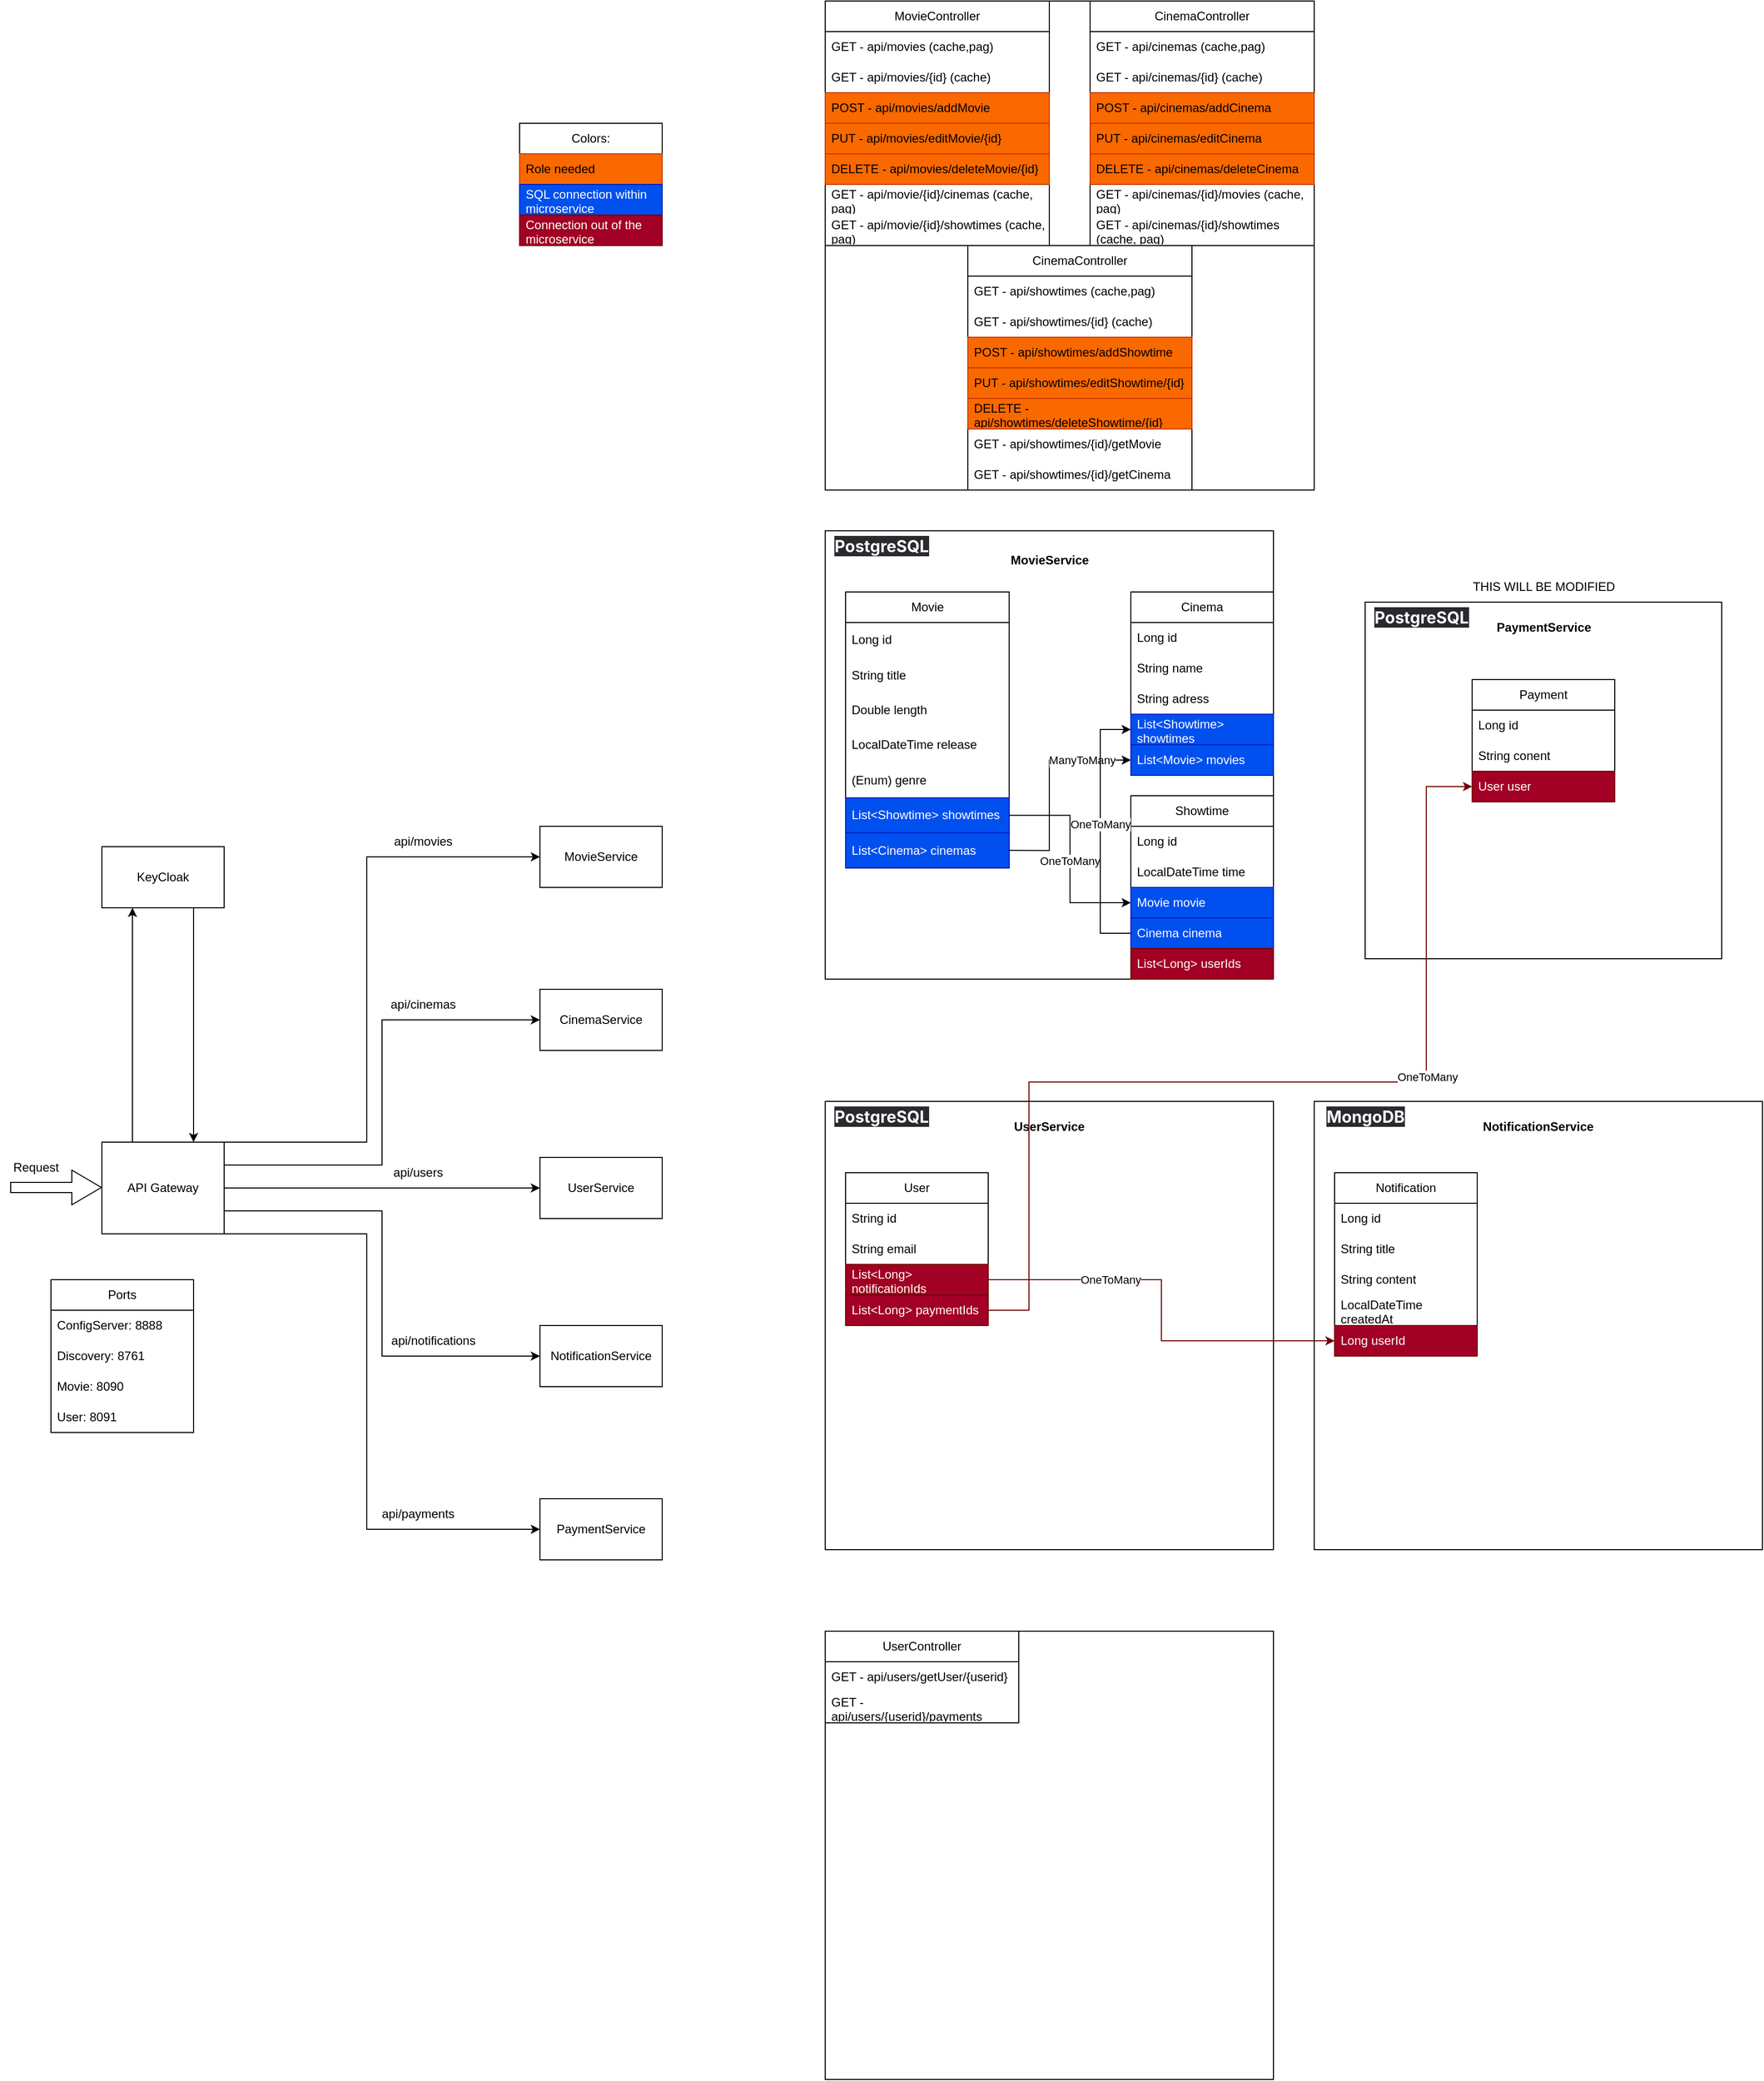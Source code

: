 <mxfile version="26.1.1">
  <diagram id="C5RBs43oDa-KdzZeNtuy" name="Page-1">
    <mxGraphModel dx="1434" dy="3084" grid="1" gridSize="10" guides="1" tooltips="1" connect="1" arrows="1" fold="1" page="1" pageScale="1" pageWidth="827" pageHeight="1169" math="0" shadow="0">
      <root>
        <mxCell id="WIyWlLk6GJQsqaUBKTNV-0" />
        <mxCell id="WIyWlLk6GJQsqaUBKTNV-1" parent="WIyWlLk6GJQsqaUBKTNV-0" />
        <mxCell id="PJKf-jVnx4Yq2oBsgzTQ-20" style="edgeStyle=orthogonalEdgeStyle;rounded=0;orthogonalLoop=1;jettySize=auto;html=1;exitX=0.75;exitY=1;exitDx=0;exitDy=0;entryX=0.75;entryY=0;entryDx=0;entryDy=0;" parent="WIyWlLk6GJQsqaUBKTNV-1" source="PJKf-jVnx4Yq2oBsgzTQ-15" target="PJKf-jVnx4Yq2oBsgzTQ-18" edge="1">
          <mxGeometry relative="1" as="geometry" />
        </mxCell>
        <mxCell id="PJKf-jVnx4Yq2oBsgzTQ-15" value="KeyCloak" style="rounded=0;whiteSpace=wrap;html=1;" parent="WIyWlLk6GJQsqaUBKTNV-1" vertex="1">
          <mxGeometry x="130" y="-770" width="120" height="60" as="geometry" />
        </mxCell>
        <mxCell id="PJKf-jVnx4Yq2oBsgzTQ-19" style="edgeStyle=orthogonalEdgeStyle;rounded=0;orthogonalLoop=1;jettySize=auto;html=1;exitX=0.25;exitY=0;exitDx=0;exitDy=0;entryX=0.25;entryY=1;entryDx=0;entryDy=0;" parent="WIyWlLk6GJQsqaUBKTNV-1" source="PJKf-jVnx4Yq2oBsgzTQ-18" target="PJKf-jVnx4Yq2oBsgzTQ-15" edge="1">
          <mxGeometry relative="1" as="geometry" />
        </mxCell>
        <mxCell id="PJKf-jVnx4Yq2oBsgzTQ-35" style="edgeStyle=orthogonalEdgeStyle;rounded=0;orthogonalLoop=1;jettySize=auto;html=1;exitX=1;exitY=0.25;exitDx=0;exitDy=0;entryX=0;entryY=0.5;entryDx=0;entryDy=0;" parent="WIyWlLk6GJQsqaUBKTNV-1" source="PJKf-jVnx4Yq2oBsgzTQ-18" target="PJKf-jVnx4Yq2oBsgzTQ-29" edge="1">
          <mxGeometry relative="1" as="geometry" />
        </mxCell>
        <mxCell id="PJKf-jVnx4Yq2oBsgzTQ-37" style="edgeStyle=orthogonalEdgeStyle;rounded=0;orthogonalLoop=1;jettySize=auto;html=1;exitX=1;exitY=0.5;exitDx=0;exitDy=0;entryX=0;entryY=0.5;entryDx=0;entryDy=0;" parent="WIyWlLk6GJQsqaUBKTNV-1" source="PJKf-jVnx4Yq2oBsgzTQ-18" target="PJKf-jVnx4Yq2oBsgzTQ-36" edge="1">
          <mxGeometry relative="1" as="geometry" />
        </mxCell>
        <mxCell id="PJKf-jVnx4Yq2oBsgzTQ-40" style="edgeStyle=orthogonalEdgeStyle;rounded=0;orthogonalLoop=1;jettySize=auto;html=1;exitX=1;exitY=0.75;exitDx=0;exitDy=0;entryX=0;entryY=0.5;entryDx=0;entryDy=0;" parent="WIyWlLk6GJQsqaUBKTNV-1" source="PJKf-jVnx4Yq2oBsgzTQ-18" target="PJKf-jVnx4Yq2oBsgzTQ-39" edge="1">
          <mxGeometry relative="1" as="geometry" />
        </mxCell>
        <mxCell id="PJKf-jVnx4Yq2oBsgzTQ-43" style="edgeStyle=orthogonalEdgeStyle;rounded=0;orthogonalLoop=1;jettySize=auto;html=1;exitX=1;exitY=0;exitDx=0;exitDy=0;entryX=0;entryY=0.5;entryDx=0;entryDy=0;" parent="WIyWlLk6GJQsqaUBKTNV-1" source="PJKf-jVnx4Yq2oBsgzTQ-18" target="PJKf-jVnx4Yq2oBsgzTQ-25" edge="1">
          <mxGeometry relative="1" as="geometry">
            <Array as="points">
              <mxPoint x="390" y="-480" />
              <mxPoint x="390" y="-760" />
            </Array>
          </mxGeometry>
        </mxCell>
        <mxCell id="PJKf-jVnx4Yq2oBsgzTQ-44" style="edgeStyle=orthogonalEdgeStyle;rounded=0;orthogonalLoop=1;jettySize=auto;html=1;exitX=1;exitY=1;exitDx=0;exitDy=0;entryX=0;entryY=0.5;entryDx=0;entryDy=0;" parent="WIyWlLk6GJQsqaUBKTNV-1" source="PJKf-jVnx4Yq2oBsgzTQ-18" target="PJKf-jVnx4Yq2oBsgzTQ-42" edge="1">
          <mxGeometry relative="1" as="geometry">
            <Array as="points">
              <mxPoint x="390" y="-390" />
              <mxPoint x="390" y="-100" />
            </Array>
          </mxGeometry>
        </mxCell>
        <mxCell id="PJKf-jVnx4Yq2oBsgzTQ-18" value="API Gateway" style="rounded=0;whiteSpace=wrap;html=1;" parent="WIyWlLk6GJQsqaUBKTNV-1" vertex="1">
          <mxGeometry x="130" y="-480" width="120" height="90" as="geometry" />
        </mxCell>
        <mxCell id="PJKf-jVnx4Yq2oBsgzTQ-21" value="" style="shape=flexArrow;endArrow=classic;html=1;rounded=0;width=10;endSize=9.33;endWidth=23;" parent="WIyWlLk6GJQsqaUBKTNV-1" edge="1">
          <mxGeometry width="50" height="50" relative="1" as="geometry">
            <mxPoint x="40" y="-435.5" as="sourcePoint" />
            <mxPoint x="130" y="-435.5" as="targetPoint" />
          </mxGeometry>
        </mxCell>
        <mxCell id="PJKf-jVnx4Yq2oBsgzTQ-22" value="Request" style="text;html=1;align=center;verticalAlign=middle;resizable=0;points=[];autosize=1;strokeColor=none;fillColor=none;" parent="WIyWlLk6GJQsqaUBKTNV-1" vertex="1">
          <mxGeometry x="30" y="-470" width="70" height="30" as="geometry" />
        </mxCell>
        <mxCell id="PJKf-jVnx4Yq2oBsgzTQ-25" value="MovieService" style="rounded=0;whiteSpace=wrap;html=1;" parent="WIyWlLk6GJQsqaUBKTNV-1" vertex="1">
          <mxGeometry x="560" y="-790" width="120" height="60" as="geometry" />
        </mxCell>
        <mxCell id="PJKf-jVnx4Yq2oBsgzTQ-28" value="api/movies" style="text;html=1;align=center;verticalAlign=middle;resizable=0;points=[];autosize=1;strokeColor=none;fillColor=none;" parent="WIyWlLk6GJQsqaUBKTNV-1" vertex="1">
          <mxGeometry x="405" y="-790" width="80" height="30" as="geometry" />
        </mxCell>
        <mxCell id="PJKf-jVnx4Yq2oBsgzTQ-29" value="CinemaService" style="rounded=0;whiteSpace=wrap;html=1;" parent="WIyWlLk6GJQsqaUBKTNV-1" vertex="1">
          <mxGeometry x="560" y="-630" width="120" height="60" as="geometry" />
        </mxCell>
        <mxCell id="PJKf-jVnx4Yq2oBsgzTQ-32" value="api/cinemas" style="text;html=1;align=center;verticalAlign=middle;resizable=0;points=[];autosize=1;strokeColor=none;fillColor=none;" parent="WIyWlLk6GJQsqaUBKTNV-1" vertex="1">
          <mxGeometry x="400" y="-630" width="90" height="30" as="geometry" />
        </mxCell>
        <mxCell id="PJKf-jVnx4Yq2oBsgzTQ-36" value="UserService" style="rounded=0;whiteSpace=wrap;html=1;" parent="WIyWlLk6GJQsqaUBKTNV-1" vertex="1">
          <mxGeometry x="560" y="-465" width="120" height="60" as="geometry" />
        </mxCell>
        <mxCell id="PJKf-jVnx4Yq2oBsgzTQ-38" value="api/users" style="text;html=1;align=center;verticalAlign=middle;resizable=0;points=[];autosize=1;strokeColor=none;fillColor=none;" parent="WIyWlLk6GJQsqaUBKTNV-1" vertex="1">
          <mxGeometry x="405" y="-465" width="70" height="30" as="geometry" />
        </mxCell>
        <mxCell id="PJKf-jVnx4Yq2oBsgzTQ-39" value="NotificationService" style="rounded=0;whiteSpace=wrap;html=1;" parent="WIyWlLk6GJQsqaUBKTNV-1" vertex="1">
          <mxGeometry x="560" y="-300" width="120" height="60" as="geometry" />
        </mxCell>
        <mxCell id="PJKf-jVnx4Yq2oBsgzTQ-41" value="api/notifications" style="text;html=1;align=center;verticalAlign=middle;resizable=0;points=[];autosize=1;strokeColor=none;fillColor=none;" parent="WIyWlLk6GJQsqaUBKTNV-1" vertex="1">
          <mxGeometry x="400" y="-300" width="110" height="30" as="geometry" />
        </mxCell>
        <mxCell id="PJKf-jVnx4Yq2oBsgzTQ-42" value="PaymentService" style="rounded=0;whiteSpace=wrap;html=1;" parent="WIyWlLk6GJQsqaUBKTNV-1" vertex="1">
          <mxGeometry x="560" y="-130" width="120" height="60" as="geometry" />
        </mxCell>
        <mxCell id="PJKf-jVnx4Yq2oBsgzTQ-45" value="api/payments" style="text;html=1;align=center;verticalAlign=middle;resizable=0;points=[];autosize=1;strokeColor=none;fillColor=none;" parent="WIyWlLk6GJQsqaUBKTNV-1" vertex="1">
          <mxGeometry x="395" y="-130" width="90" height="30" as="geometry" />
        </mxCell>
        <mxCell id="PJKf-jVnx4Yq2oBsgzTQ-46" value="Ports" style="swimlane;fontStyle=0;childLayout=stackLayout;horizontal=1;startSize=30;horizontalStack=0;resizeParent=1;resizeParentMax=0;resizeLast=0;collapsible=1;marginBottom=0;whiteSpace=wrap;html=1;" parent="WIyWlLk6GJQsqaUBKTNV-1" vertex="1">
          <mxGeometry x="80" y="-345" width="140" height="150" as="geometry" />
        </mxCell>
        <mxCell id="PJKf-jVnx4Yq2oBsgzTQ-47" value="ConfigServer: 8888" style="text;strokeColor=none;fillColor=none;align=left;verticalAlign=middle;spacingLeft=4;spacingRight=4;overflow=hidden;points=[[0,0.5],[1,0.5]];portConstraint=eastwest;rotatable=0;whiteSpace=wrap;html=1;" parent="PJKf-jVnx4Yq2oBsgzTQ-46" vertex="1">
          <mxGeometry y="30" width="140" height="30" as="geometry" />
        </mxCell>
        <mxCell id="PJKf-jVnx4Yq2oBsgzTQ-48" value="Discovery: 8761" style="text;strokeColor=none;fillColor=none;align=left;verticalAlign=middle;spacingLeft=4;spacingRight=4;overflow=hidden;points=[[0,0.5],[1,0.5]];portConstraint=eastwest;rotatable=0;whiteSpace=wrap;html=1;" parent="PJKf-jVnx4Yq2oBsgzTQ-46" vertex="1">
          <mxGeometry y="60" width="140" height="30" as="geometry" />
        </mxCell>
        <mxCell id="PJKf-jVnx4Yq2oBsgzTQ-49" value="Movie: 8090" style="text;strokeColor=none;fillColor=none;align=left;verticalAlign=middle;spacingLeft=4;spacingRight=4;overflow=hidden;points=[[0,0.5],[1,0.5]];portConstraint=eastwest;rotatable=0;whiteSpace=wrap;html=1;" parent="PJKf-jVnx4Yq2oBsgzTQ-46" vertex="1">
          <mxGeometry y="90" width="140" height="30" as="geometry" />
        </mxCell>
        <mxCell id="XCyNmbGO4OPmrqgaqZ6w-1" value="User: 8091" style="text;strokeColor=none;fillColor=none;align=left;verticalAlign=middle;spacingLeft=4;spacingRight=4;overflow=hidden;points=[[0,0.5],[1,0.5]];portConstraint=eastwest;rotatable=0;whiteSpace=wrap;html=1;" parent="PJKf-jVnx4Yq2oBsgzTQ-46" vertex="1">
          <mxGeometry y="120" width="140" height="30" as="geometry" />
        </mxCell>
        <mxCell id="sUJshtcy-ZBB7ZE9HucJ-1" value="" style="group" parent="WIyWlLk6GJQsqaUBKTNV-1" vertex="1" connectable="0">
          <mxGeometry x="840" y="-1080" width="440" height="440" as="geometry" />
        </mxCell>
        <mxCell id="sUJshtcy-ZBB7ZE9HucJ-0" value="" style="whiteSpace=wrap;html=1;aspect=fixed;" parent="sUJshtcy-ZBB7ZE9HucJ-1" vertex="1">
          <mxGeometry width="440" height="440" as="geometry" />
        </mxCell>
        <mxCell id="OH8wwOLy9I2YWy9BTSWH-0" value="Movie" style="swimlane;fontStyle=0;childLayout=stackLayout;horizontal=1;startSize=30;horizontalStack=0;resizeParent=1;resizeParentMax=0;resizeLast=0;collapsible=1;marginBottom=0;whiteSpace=wrap;html=1;" parent="sUJshtcy-ZBB7ZE9HucJ-1" vertex="1">
          <mxGeometry x="20" y="60.004" width="160.588" height="270.882" as="geometry" />
        </mxCell>
        <mxCell id="OH8wwOLy9I2YWy9BTSWH-1" value="Long id" style="text;strokeColor=none;fillColor=none;align=left;verticalAlign=middle;spacingLeft=4;spacingRight=4;overflow=hidden;points=[[0,0.5],[1,0.5]];portConstraint=eastwest;rotatable=0;whiteSpace=wrap;html=1;" parent="OH8wwOLy9I2YWy9BTSWH-0" vertex="1">
          <mxGeometry y="30" width="160.588" height="34.412" as="geometry" />
        </mxCell>
        <mxCell id="OH8wwOLy9I2YWy9BTSWH-2" value="String title" style="text;strokeColor=none;fillColor=none;align=left;verticalAlign=middle;spacingLeft=4;spacingRight=4;overflow=hidden;points=[[0,0.5],[1,0.5]];portConstraint=eastwest;rotatable=0;whiteSpace=wrap;html=1;" parent="OH8wwOLy9I2YWy9BTSWH-0" vertex="1">
          <mxGeometry y="64.412" width="160.588" height="34.412" as="geometry" />
        </mxCell>
        <mxCell id="OH8wwOLy9I2YWy9BTSWH-3" value="Double length" style="text;strokeColor=none;fillColor=none;align=left;verticalAlign=middle;spacingLeft=4;spacingRight=4;overflow=hidden;points=[[0,0.5],[1,0.5]];portConstraint=eastwest;rotatable=0;whiteSpace=wrap;html=1;" parent="OH8wwOLy9I2YWy9BTSWH-0" vertex="1">
          <mxGeometry y="98.824" width="160.588" height="34.412" as="geometry" />
        </mxCell>
        <mxCell id="OH8wwOLy9I2YWy9BTSWH-28" value="LocalDateTime release" style="text;strokeColor=none;fillColor=none;align=left;verticalAlign=middle;spacingLeft=4;spacingRight=4;overflow=hidden;points=[[0,0.5],[1,0.5]];portConstraint=eastwest;rotatable=0;whiteSpace=wrap;html=1;" parent="OH8wwOLy9I2YWy9BTSWH-0" vertex="1">
          <mxGeometry y="133.235" width="160.588" height="34.412" as="geometry" />
        </mxCell>
        <mxCell id="OH8wwOLy9I2YWy9BTSWH-17" value="(Enum) genre" style="text;strokeColor=none;fillColor=none;align=left;verticalAlign=middle;spacingLeft=4;spacingRight=4;overflow=hidden;points=[[0,0.5],[1,0.5]];portConstraint=eastwest;rotatable=0;whiteSpace=wrap;html=1;" parent="OH8wwOLy9I2YWy9BTSWH-0" vertex="1">
          <mxGeometry y="167.647" width="160.588" height="34.412" as="geometry" />
        </mxCell>
        <mxCell id="sUJshtcy-ZBB7ZE9HucJ-34" value="List&amp;lt;Showtime&amp;gt; showtimes" style="text;strokeColor=#001DBC;fillColor=#0050ef;align=left;verticalAlign=middle;spacingLeft=4;spacingRight=4;overflow=hidden;points=[[0,0.5],[1,0.5]];portConstraint=eastwest;rotatable=0;whiteSpace=wrap;html=1;fontColor=#ffffff;" parent="OH8wwOLy9I2YWy9BTSWH-0" vertex="1">
          <mxGeometry y="202.059" width="160.588" height="34.412" as="geometry" />
        </mxCell>
        <mxCell id="fWN-cSDt1OVoVUo1KS_d-0" value="List&amp;lt;Cinema&amp;gt; cinemas" style="text;strokeColor=#001DBC;fillColor=#0050ef;align=left;verticalAlign=middle;spacingLeft=4;spacingRight=4;overflow=hidden;points=[[0,0.5],[1,0.5]];portConstraint=eastwest;rotatable=0;whiteSpace=wrap;html=1;fontColor=#ffffff;" parent="OH8wwOLy9I2YWy9BTSWH-0" vertex="1">
          <mxGeometry y="236.471" width="160.588" height="34.412" as="geometry" />
        </mxCell>
        <mxCell id="fWN-cSDt1OVoVUo1KS_d-1" style="edgeStyle=orthogonalEdgeStyle;rounded=0;orthogonalLoop=1;jettySize=auto;html=1;exitX=1;exitY=0.5;exitDx=0;exitDy=0;" parent="OH8wwOLy9I2YWy9BTSWH-0" source="fWN-cSDt1OVoVUo1KS_d-0" target="fWN-cSDt1OVoVUo1KS_d-0" edge="1">
          <mxGeometry relative="1" as="geometry" />
        </mxCell>
        <mxCell id="sUJshtcy-ZBB7ZE9HucJ-2" value="MovieService" style="text;html=1;align=center;verticalAlign=middle;whiteSpace=wrap;rounded=0;fontStyle=1" parent="sUJshtcy-ZBB7ZE9HucJ-1" vertex="1">
          <mxGeometry x="185.588" y="11.471" width="68.824" height="34.412" as="geometry" />
        </mxCell>
        <mxCell id="sUJshtcy-ZBB7ZE9HucJ-71" value="&lt;strong style=&quot;color: rgb(248, 250, 255); font-family: Inter, system-ui, -apple-system, BlinkMacSystemFont, &amp;quot;Segoe UI&amp;quot;, Roboto, &amp;quot;Noto Sans&amp;quot;, Ubuntu, Cantarell, &amp;quot;Helvetica Neue&amp;quot;, Oxygen, &amp;quot;Open Sans&amp;quot;, sans-serif; font-size: 16.002px; text-align: left; text-wrap-mode: wrap; background-color: rgb(41, 42, 45);&quot;&gt;PostgreSQL&lt;/strong&gt;" style="text;html=1;align=center;verticalAlign=middle;resizable=0;points=[];autosize=1;strokeColor=none;fillColor=none;" parent="sUJshtcy-ZBB7ZE9HucJ-1" vertex="1">
          <mxGeometry y="2.665e-14" width="110" height="30" as="geometry" />
        </mxCell>
        <mxCell id="sUJshtcy-ZBB7ZE9HucJ-14" value="Cinema" style="swimlane;fontStyle=0;childLayout=stackLayout;horizontal=1;startSize=30;horizontalStack=0;resizeParent=1;resizeParentMax=0;resizeLast=0;collapsible=1;marginBottom=0;whiteSpace=wrap;html=1;" parent="sUJshtcy-ZBB7ZE9HucJ-1" vertex="1">
          <mxGeometry x="300" y="60" width="140" height="180" as="geometry" />
        </mxCell>
        <mxCell id="sUJshtcy-ZBB7ZE9HucJ-15" value="Long id" style="text;strokeColor=none;fillColor=none;align=left;verticalAlign=middle;spacingLeft=4;spacingRight=4;overflow=hidden;points=[[0,0.5],[1,0.5]];portConstraint=eastwest;rotatable=0;whiteSpace=wrap;html=1;" parent="sUJshtcy-ZBB7ZE9HucJ-14" vertex="1">
          <mxGeometry y="30" width="140" height="30" as="geometry" />
        </mxCell>
        <mxCell id="sUJshtcy-ZBB7ZE9HucJ-16" value="String name" style="text;strokeColor=none;fillColor=none;align=left;verticalAlign=middle;spacingLeft=4;spacingRight=4;overflow=hidden;points=[[0,0.5],[1,0.5]];portConstraint=eastwest;rotatable=0;whiteSpace=wrap;html=1;" parent="sUJshtcy-ZBB7ZE9HucJ-14" vertex="1">
          <mxGeometry y="60" width="140" height="30" as="geometry" />
        </mxCell>
        <mxCell id="xEN5Y00f9GpC1MND7EMb-4" value="String adress" style="text;strokeColor=none;fillColor=none;align=left;verticalAlign=middle;spacingLeft=4;spacingRight=4;overflow=hidden;points=[[0,0.5],[1,0.5]];portConstraint=eastwest;rotatable=0;whiteSpace=wrap;html=1;" parent="sUJshtcy-ZBB7ZE9HucJ-14" vertex="1">
          <mxGeometry y="90" width="140" height="30" as="geometry" />
        </mxCell>
        <mxCell id="sUJshtcy-ZBB7ZE9HucJ-23" value="List&amp;lt;Showtime&amp;gt; showtimes" style="text;strokeColor=#001DBC;fillColor=#0050ef;align=left;verticalAlign=middle;spacingLeft=4;spacingRight=4;overflow=hidden;points=[[0,0.5],[1,0.5]];portConstraint=eastwest;rotatable=0;whiteSpace=wrap;html=1;fontColor=#ffffff;" parent="sUJshtcy-ZBB7ZE9HucJ-14" vertex="1">
          <mxGeometry y="120" width="140" height="30" as="geometry" />
        </mxCell>
        <mxCell id="fWN-cSDt1OVoVUo1KS_d-2" value="List&amp;lt;Movie&amp;gt; movies" style="text;strokeColor=#001DBC;fillColor=#0050ef;align=left;verticalAlign=middle;spacingLeft=4;spacingRight=4;overflow=hidden;points=[[0,0.5],[1,0.5]];portConstraint=eastwest;rotatable=0;whiteSpace=wrap;html=1;fontColor=#ffffff;" parent="sUJshtcy-ZBB7ZE9HucJ-14" vertex="1">
          <mxGeometry y="150" width="140" height="30" as="geometry" />
        </mxCell>
        <mxCell id="sUJshtcy-ZBB7ZE9HucJ-18" value="Showtime" style="swimlane;fontStyle=0;childLayout=stackLayout;horizontal=1;startSize=30;horizontalStack=0;resizeParent=1;resizeParentMax=0;resizeLast=0;collapsible=1;marginBottom=0;whiteSpace=wrap;html=1;" parent="sUJshtcy-ZBB7ZE9HucJ-1" vertex="1">
          <mxGeometry x="300" y="260" width="140" height="180" as="geometry" />
        </mxCell>
        <mxCell id="sUJshtcy-ZBB7ZE9HucJ-19" value="Long id" style="text;strokeColor=none;fillColor=none;align=left;verticalAlign=middle;spacingLeft=4;spacingRight=4;overflow=hidden;points=[[0,0.5],[1,0.5]];portConstraint=eastwest;rotatable=0;whiteSpace=wrap;html=1;" parent="sUJshtcy-ZBB7ZE9HucJ-18" vertex="1">
          <mxGeometry y="30" width="140" height="30" as="geometry" />
        </mxCell>
        <mxCell id="sUJshtcy-ZBB7ZE9HucJ-20" value="LocalDateTime time" style="text;strokeColor=none;fillColor=none;align=left;verticalAlign=middle;spacingLeft=4;spacingRight=4;overflow=hidden;points=[[0,0.5],[1,0.5]];portConstraint=eastwest;rotatable=0;whiteSpace=wrap;html=1;" parent="sUJshtcy-ZBB7ZE9HucJ-18" vertex="1">
          <mxGeometry y="60" width="140" height="30" as="geometry" />
        </mxCell>
        <mxCell id="WiOYBrSql4D1Gw5pHT52-1" value="Movie movie" style="text;strokeColor=#001DBC;fillColor=#0050ef;align=left;verticalAlign=middle;spacingLeft=4;spacingRight=4;overflow=hidden;points=[[0,0.5],[1,0.5]];portConstraint=eastwest;rotatable=0;whiteSpace=wrap;html=1;fontColor=#ffffff;" vertex="1" parent="sUJshtcy-ZBB7ZE9HucJ-18">
          <mxGeometry y="90" width="140" height="30" as="geometry" />
        </mxCell>
        <mxCell id="sUJshtcy-ZBB7ZE9HucJ-22" value="Cinema cinema" style="text;strokeColor=#001DBC;fillColor=#0050ef;align=left;verticalAlign=middle;spacingLeft=4;spacingRight=4;overflow=hidden;points=[[0,0.5],[1,0.5]];portConstraint=eastwest;rotatable=0;whiteSpace=wrap;html=1;fontColor=#ffffff;" parent="sUJshtcy-ZBB7ZE9HucJ-18" vertex="1">
          <mxGeometry y="120" width="140" height="30" as="geometry" />
        </mxCell>
        <mxCell id="WiOYBrSql4D1Gw5pHT52-9" value="List&amp;lt;Long&amp;gt; userIds" style="text;strokeColor=#6F0000;fillColor=#a20025;align=left;verticalAlign=middle;spacingLeft=4;spacingRight=4;overflow=hidden;points=[[0,0.5],[1,0.5]];portConstraint=eastwest;rotatable=0;whiteSpace=wrap;html=1;fontColor=#ffffff;" vertex="1" parent="sUJshtcy-ZBB7ZE9HucJ-18">
          <mxGeometry y="150" width="140" height="30" as="geometry" />
        </mxCell>
        <mxCell id="WiOYBrSql4D1Gw5pHT52-3" style="edgeStyle=orthogonalEdgeStyle;rounded=0;orthogonalLoop=1;jettySize=auto;html=1;exitX=1;exitY=0.5;exitDx=0;exitDy=0;entryX=0;entryY=0.5;entryDx=0;entryDy=0;" edge="1" parent="sUJshtcy-ZBB7ZE9HucJ-1" source="sUJshtcy-ZBB7ZE9HucJ-34" target="WiOYBrSql4D1Gw5pHT52-1">
          <mxGeometry relative="1" as="geometry" />
        </mxCell>
        <mxCell id="WiOYBrSql4D1Gw5pHT52-6" value="OneToMany" style="edgeLabel;html=1;align=center;verticalAlign=middle;resizable=0;points=[];" vertex="1" connectable="0" parent="WiOYBrSql4D1Gw5pHT52-3">
          <mxGeometry x="0.018" y="-1" relative="1" as="geometry">
            <mxPoint as="offset" />
          </mxGeometry>
        </mxCell>
        <mxCell id="WiOYBrSql4D1Gw5pHT52-4" style="edgeStyle=orthogonalEdgeStyle;rounded=0;orthogonalLoop=1;jettySize=auto;html=1;exitX=1;exitY=0.5;exitDx=0;exitDy=0;" edge="1" parent="sUJshtcy-ZBB7ZE9HucJ-1" source="fWN-cSDt1OVoVUo1KS_d-0" target="fWN-cSDt1OVoVUo1KS_d-2">
          <mxGeometry relative="1" as="geometry">
            <Array as="points">
              <mxPoint x="220" y="314" />
              <mxPoint x="220" y="225" />
            </Array>
          </mxGeometry>
        </mxCell>
        <mxCell id="WiOYBrSql4D1Gw5pHT52-5" value="ManyToMany" style="edgeLabel;html=1;align=center;verticalAlign=middle;resizable=0;points=[];" vertex="1" connectable="0" parent="WiOYBrSql4D1Gw5pHT52-4">
          <mxGeometry x="0.539" relative="1" as="geometry">
            <mxPoint as="offset" />
          </mxGeometry>
        </mxCell>
        <mxCell id="WiOYBrSql4D1Gw5pHT52-7" style="edgeStyle=orthogonalEdgeStyle;rounded=0;orthogonalLoop=1;jettySize=auto;html=1;exitX=0;exitY=0.5;exitDx=0;exitDy=0;entryX=0;entryY=0.75;entryDx=0;entryDy=0;" edge="1" parent="sUJshtcy-ZBB7ZE9HucJ-1" source="sUJshtcy-ZBB7ZE9HucJ-22" target="sUJshtcy-ZBB7ZE9HucJ-14">
          <mxGeometry relative="1" as="geometry">
            <Array as="points">
              <mxPoint x="270" y="395" />
              <mxPoint x="270" y="195" />
            </Array>
          </mxGeometry>
        </mxCell>
        <mxCell id="WiOYBrSql4D1Gw5pHT52-8" value="OneToMany" style="edgeLabel;html=1;align=center;verticalAlign=middle;resizable=0;points=[];" vertex="1" connectable="0" parent="WiOYBrSql4D1Gw5pHT52-7">
          <mxGeometry x="0.058" relative="1" as="geometry">
            <mxPoint as="offset" />
          </mxGeometry>
        </mxCell>
        <mxCell id="sUJshtcy-ZBB7ZE9HucJ-49" value="" style="group" parent="WIyWlLk6GJQsqaUBKTNV-1" vertex="1" connectable="0">
          <mxGeometry x="840" y="-520" width="440" height="440" as="geometry" />
        </mxCell>
        <mxCell id="sUJshtcy-ZBB7ZE9HucJ-39" value="" style="whiteSpace=wrap;html=1;aspect=fixed;" parent="sUJshtcy-ZBB7ZE9HucJ-49" vertex="1">
          <mxGeometry width="440" height="440" as="geometry" />
        </mxCell>
        <mxCell id="OH8wwOLy9I2YWy9BTSWH-24" value="User" style="swimlane;fontStyle=0;childLayout=stackLayout;horizontal=1;startSize=30;horizontalStack=0;resizeParent=1;resizeParentMax=0;resizeLast=0;collapsible=1;marginBottom=0;whiteSpace=wrap;html=1;" parent="sUJshtcy-ZBB7ZE9HucJ-49" vertex="1">
          <mxGeometry x="20" y="70" width="140" height="150" as="geometry" />
        </mxCell>
        <mxCell id="OH8wwOLy9I2YWy9BTSWH-25" value="String id" style="text;strokeColor=none;fillColor=none;align=left;verticalAlign=middle;spacingLeft=4;spacingRight=4;overflow=hidden;points=[[0,0.5],[1,0.5]];portConstraint=eastwest;rotatable=0;whiteSpace=wrap;html=1;" parent="OH8wwOLy9I2YWy9BTSWH-24" vertex="1">
          <mxGeometry y="30" width="140" height="30" as="geometry" />
        </mxCell>
        <mxCell id="OH8wwOLy9I2YWy9BTSWH-26" value="String email" style="text;strokeColor=none;fillColor=none;align=left;verticalAlign=middle;spacingLeft=4;spacingRight=4;overflow=hidden;points=[[0,0.5],[1,0.5]];portConstraint=eastwest;rotatable=0;whiteSpace=wrap;html=1;" parent="OH8wwOLy9I2YWy9BTSWH-24" vertex="1">
          <mxGeometry y="60" width="140" height="30" as="geometry" />
        </mxCell>
        <mxCell id="sUJshtcy-ZBB7ZE9HucJ-55" value="List&amp;lt;Long&amp;gt; notificationIds" style="text;strokeColor=#6F0000;fillColor=#a20025;align=left;verticalAlign=middle;spacingLeft=4;spacingRight=4;overflow=hidden;points=[[0,0.5],[1,0.5]];portConstraint=eastwest;rotatable=0;whiteSpace=wrap;html=1;fontColor=#ffffff;" parent="OH8wwOLy9I2YWy9BTSWH-24" vertex="1">
          <mxGeometry y="90" width="140" height="30" as="geometry" />
        </mxCell>
        <mxCell id="sUJshtcy-ZBB7ZE9HucJ-67" value="List&amp;lt;Long&amp;gt; paymentIds" style="text;strokeColor=#6F0000;fillColor=#a20025;align=left;verticalAlign=middle;spacingLeft=4;spacingRight=4;overflow=hidden;points=[[0,0.5],[1,0.5]];portConstraint=eastwest;rotatable=0;whiteSpace=wrap;html=1;fontColor=#ffffff;" parent="OH8wwOLy9I2YWy9BTSWH-24" vertex="1">
          <mxGeometry y="120" width="140" height="30" as="geometry" />
        </mxCell>
        <mxCell id="sUJshtcy-ZBB7ZE9HucJ-40" value="UserService" style="text;html=1;align=center;verticalAlign=middle;whiteSpace=wrap;rounded=0;fontStyle=1" parent="sUJshtcy-ZBB7ZE9HucJ-49" vertex="1">
          <mxGeometry x="190" y="10" width="60" height="30" as="geometry" />
        </mxCell>
        <mxCell id="sUJshtcy-ZBB7ZE9HucJ-74" value="&lt;strong style=&quot;color: rgb(248, 250, 255); font-family: Inter, system-ui, -apple-system, BlinkMacSystemFont, &amp;quot;Segoe UI&amp;quot;, Roboto, &amp;quot;Noto Sans&amp;quot;, Ubuntu, Cantarell, &amp;quot;Helvetica Neue&amp;quot;, Oxygen, &amp;quot;Open Sans&amp;quot;, sans-serif; font-size: 16.002px; text-align: left; text-wrap-mode: wrap; background-color: rgb(41, 42, 45);&quot;&gt;PostgreSQL&lt;/strong&gt;" style="text;html=1;align=center;verticalAlign=middle;resizable=0;points=[];autosize=1;strokeColor=none;fillColor=none;" parent="sUJshtcy-ZBB7ZE9HucJ-49" vertex="1">
          <mxGeometry width="110" height="30" as="geometry" />
        </mxCell>
        <mxCell id="sUJshtcy-ZBB7ZE9HucJ-61" value="" style="group" parent="WIyWlLk6GJQsqaUBKTNV-1" vertex="1" connectable="0">
          <mxGeometry x="1320" y="-520" width="440" height="440" as="geometry" />
        </mxCell>
        <mxCell id="sUJshtcy-ZBB7ZE9HucJ-47" value="" style="whiteSpace=wrap;html=1;aspect=fixed;" parent="sUJshtcy-ZBB7ZE9HucJ-61" vertex="1">
          <mxGeometry width="440" height="440" as="geometry" />
        </mxCell>
        <mxCell id="sUJshtcy-ZBB7ZE9HucJ-48" value="&lt;b&gt;NotificationService&lt;/b&gt;" style="text;html=1;align=center;verticalAlign=middle;whiteSpace=wrap;rounded=0;" parent="sUJshtcy-ZBB7ZE9HucJ-61" vertex="1">
          <mxGeometry x="190" y="10" width="60" height="30" as="geometry" />
        </mxCell>
        <mxCell id="sUJshtcy-ZBB7ZE9HucJ-50" value="Notification" style="swimlane;fontStyle=0;childLayout=stackLayout;horizontal=1;startSize=30;horizontalStack=0;resizeParent=1;resizeParentMax=0;resizeLast=0;collapsible=1;marginBottom=0;whiteSpace=wrap;html=1;" parent="sUJshtcy-ZBB7ZE9HucJ-61" vertex="1">
          <mxGeometry x="20" y="70" width="140" height="180" as="geometry" />
        </mxCell>
        <mxCell id="sUJshtcy-ZBB7ZE9HucJ-51" value="Long id" style="text;strokeColor=none;fillColor=none;align=left;verticalAlign=middle;spacingLeft=4;spacingRight=4;overflow=hidden;points=[[0,0.5],[1,0.5]];portConstraint=eastwest;rotatable=0;whiteSpace=wrap;html=1;" parent="sUJshtcy-ZBB7ZE9HucJ-50" vertex="1">
          <mxGeometry y="30" width="140" height="30" as="geometry" />
        </mxCell>
        <mxCell id="sUJshtcy-ZBB7ZE9HucJ-52" value="String title" style="text;strokeColor=none;fillColor=none;align=left;verticalAlign=middle;spacingLeft=4;spacingRight=4;overflow=hidden;points=[[0,0.5],[1,0.5]];portConstraint=eastwest;rotatable=0;whiteSpace=wrap;html=1;" parent="sUJshtcy-ZBB7ZE9HucJ-50" vertex="1">
          <mxGeometry y="60" width="140" height="30" as="geometry" />
        </mxCell>
        <mxCell id="sUJshtcy-ZBB7ZE9HucJ-53" value="String content" style="text;strokeColor=none;fillColor=none;align=left;verticalAlign=middle;spacingLeft=4;spacingRight=4;overflow=hidden;points=[[0,0.5],[1,0.5]];portConstraint=eastwest;rotatable=0;whiteSpace=wrap;html=1;" parent="sUJshtcy-ZBB7ZE9HucJ-50" vertex="1">
          <mxGeometry y="90" width="140" height="30" as="geometry" />
        </mxCell>
        <mxCell id="sUJshtcy-ZBB7ZE9HucJ-58" value="LocalDateTime createdAt" style="text;strokeColor=none;fillColor=none;align=left;verticalAlign=middle;spacingLeft=4;spacingRight=4;overflow=hidden;points=[[0,0.5],[1,0.5]];portConstraint=eastwest;rotatable=0;whiteSpace=wrap;html=1;" parent="sUJshtcy-ZBB7ZE9HucJ-50" vertex="1">
          <mxGeometry y="120" width="140" height="30" as="geometry" />
        </mxCell>
        <mxCell id="sUJshtcy-ZBB7ZE9HucJ-54" value="Long userId" style="text;strokeColor=#6F0000;fillColor=#a20025;align=left;verticalAlign=middle;spacingLeft=4;spacingRight=4;overflow=hidden;points=[[0,0.5],[1,0.5]];portConstraint=eastwest;rotatable=0;whiteSpace=wrap;html=1;fontColor=#ffffff;" parent="sUJshtcy-ZBB7ZE9HucJ-50" vertex="1">
          <mxGeometry y="150" width="140" height="30" as="geometry" />
        </mxCell>
        <mxCell id="sUJshtcy-ZBB7ZE9HucJ-76" value="&lt;strong style=&quot;color: rgb(248, 250, 255); font-family: Inter, system-ui, -apple-system, BlinkMacSystemFont, &amp;quot;Segoe UI&amp;quot;, Roboto, &amp;quot;Noto Sans&amp;quot;, Ubuntu, Cantarell, &amp;quot;Helvetica Neue&amp;quot;, Oxygen, &amp;quot;Open Sans&amp;quot;, sans-serif; font-size: 16.002px; text-align: left; text-wrap-mode: wrap; background-color: rgb(41, 42, 45);&quot;&gt;MongoDB&lt;/strong&gt;" style="text;html=1;align=center;verticalAlign=middle;resizable=0;points=[];autosize=1;strokeColor=none;fillColor=none;" parent="sUJshtcy-ZBB7ZE9HucJ-61" vertex="1">
          <mxGeometry width="100" height="30" as="geometry" />
        </mxCell>
        <mxCell id="sUJshtcy-ZBB7ZE9HucJ-70" value="" style="group" parent="WIyWlLk6GJQsqaUBKTNV-1" vertex="1" connectable="0">
          <mxGeometry x="1370" y="-1040" width="350" height="380" as="geometry" />
        </mxCell>
        <mxCell id="sUJshtcy-ZBB7ZE9HucJ-59" value="" style="whiteSpace=wrap;html=1;aspect=fixed;" parent="sUJshtcy-ZBB7ZE9HucJ-70" vertex="1">
          <mxGeometry y="30" width="350" height="350" as="geometry" />
        </mxCell>
        <mxCell id="sUJshtcy-ZBB7ZE9HucJ-60" value="&lt;b&gt;PaymentService&lt;/b&gt;" style="text;html=1;align=center;verticalAlign=middle;resizable=0;points=[];autosize=1;strokeColor=none;fillColor=none;" parent="sUJshtcy-ZBB7ZE9HucJ-70" vertex="1">
          <mxGeometry x="115" y="40" width="120" height="30" as="geometry" />
        </mxCell>
        <mxCell id="sUJshtcy-ZBB7ZE9HucJ-62" value="Payment" style="swimlane;fontStyle=0;childLayout=stackLayout;horizontal=1;startSize=30;horizontalStack=0;resizeParent=1;resizeParentMax=0;resizeLast=0;collapsible=1;marginBottom=0;whiteSpace=wrap;html=1;" parent="sUJshtcy-ZBB7ZE9HucJ-70" vertex="1">
          <mxGeometry x="105" y="106" width="140" height="120" as="geometry" />
        </mxCell>
        <mxCell id="sUJshtcy-ZBB7ZE9HucJ-63" value="Long id" style="text;strokeColor=none;fillColor=none;align=left;verticalAlign=middle;spacingLeft=4;spacingRight=4;overflow=hidden;points=[[0,0.5],[1,0.5]];portConstraint=eastwest;rotatable=0;whiteSpace=wrap;html=1;" parent="sUJshtcy-ZBB7ZE9HucJ-62" vertex="1">
          <mxGeometry y="30" width="140" height="30" as="geometry" />
        </mxCell>
        <mxCell id="sUJshtcy-ZBB7ZE9HucJ-64" value="String conent" style="text;strokeColor=none;fillColor=none;align=left;verticalAlign=middle;spacingLeft=4;spacingRight=4;overflow=hidden;points=[[0,0.5],[1,0.5]];portConstraint=eastwest;rotatable=0;whiteSpace=wrap;html=1;" parent="sUJshtcy-ZBB7ZE9HucJ-62" vertex="1">
          <mxGeometry y="60" width="140" height="30" as="geometry" />
        </mxCell>
        <mxCell id="sUJshtcy-ZBB7ZE9HucJ-65" value="User user" style="text;strokeColor=#6F0000;fillColor=#a20025;align=left;verticalAlign=middle;spacingLeft=4;spacingRight=4;overflow=hidden;points=[[0,0.5],[1,0.5]];portConstraint=eastwest;rotatable=0;whiteSpace=wrap;html=1;fontColor=#ffffff;" parent="sUJshtcy-ZBB7ZE9HucJ-62" vertex="1">
          <mxGeometry y="90" width="140" height="30" as="geometry" />
        </mxCell>
        <mxCell id="sUJshtcy-ZBB7ZE9HucJ-66" value="THIS WILL BE MODIFIED" style="text;html=1;align=center;verticalAlign=middle;resizable=0;points=[];autosize=1;strokeColor=none;fillColor=none;" parent="sUJshtcy-ZBB7ZE9HucJ-70" vertex="1">
          <mxGeometry x="95" width="160" height="30" as="geometry" />
        </mxCell>
        <mxCell id="sUJshtcy-ZBB7ZE9HucJ-75" value="&lt;strong style=&quot;color: rgb(248, 250, 255); font-family: Inter, system-ui, -apple-system, BlinkMacSystemFont, &amp;quot;Segoe UI&amp;quot;, Roboto, &amp;quot;Noto Sans&amp;quot;, Ubuntu, Cantarell, &amp;quot;Helvetica Neue&amp;quot;, Oxygen, &amp;quot;Open Sans&amp;quot;, sans-serif; font-size: 16.002px; text-align: left; text-wrap-mode: wrap; background-color: rgb(41, 42, 45);&quot;&gt;PostgreSQL&lt;/strong&gt;" style="text;html=1;align=center;verticalAlign=middle;resizable=0;points=[];autosize=1;strokeColor=none;fillColor=none;" parent="sUJshtcy-ZBB7ZE9HucJ-70" vertex="1">
          <mxGeometry y="30" width="110" height="30" as="geometry" />
        </mxCell>
        <mxCell id="sUJshtcy-ZBB7ZE9HucJ-68" style="edgeStyle=orthogonalEdgeStyle;rounded=0;orthogonalLoop=1;jettySize=auto;html=1;exitX=1;exitY=0.5;exitDx=0;exitDy=0;entryX=0;entryY=0.5;entryDx=0;entryDy=0;fillColor=#a20025;strokeColor=#6F0000;" parent="WIyWlLk6GJQsqaUBKTNV-1" source="sUJshtcy-ZBB7ZE9HucJ-67" target="sUJshtcy-ZBB7ZE9HucJ-65" edge="1">
          <mxGeometry relative="1" as="geometry">
            <Array as="points">
              <mxPoint x="1040" y="-315" />
              <mxPoint x="1040" y="-539" />
              <mxPoint x="1430" y="-539" />
              <mxPoint x="1430" y="-829" />
            </Array>
          </mxGeometry>
        </mxCell>
        <mxCell id="sUJshtcy-ZBB7ZE9HucJ-69" value="OneToMany" style="edgeLabel;html=1;align=center;verticalAlign=middle;resizable=0;points=[];" parent="sUJshtcy-ZBB7ZE9HucJ-68" vertex="1" connectable="0">
          <mxGeometry x="0.334" y="-1" relative="1" as="geometry">
            <mxPoint as="offset" />
          </mxGeometry>
        </mxCell>
        <mxCell id="gdouTfoXXiuZc2-UNnxc-37" value="Colors:" style="swimlane;fontStyle=0;childLayout=stackLayout;horizontal=1;startSize=30;horizontalStack=0;resizeParent=1;resizeParentMax=0;resizeLast=0;collapsible=1;marginBottom=0;whiteSpace=wrap;html=1;" parent="WIyWlLk6GJQsqaUBKTNV-1" vertex="1">
          <mxGeometry x="540" y="-1480" width="140" height="120" as="geometry" />
        </mxCell>
        <mxCell id="gdouTfoXXiuZc2-UNnxc-39" value="Role needed" style="text;strokeColor=#C73500;fillColor=#fa6800;align=left;verticalAlign=middle;spacingLeft=4;spacingRight=4;overflow=hidden;points=[[0,0.5],[1,0.5]];portConstraint=eastwest;rotatable=0;whiteSpace=wrap;html=1;fontColor=#000000;" parent="gdouTfoXXiuZc2-UNnxc-37" vertex="1">
          <mxGeometry y="30" width="140" height="30" as="geometry" />
        </mxCell>
        <mxCell id="gdouTfoXXiuZc2-UNnxc-41" value="SQL connection within microservice" style="text;strokeColor=#001DBC;fillColor=#0050ef;align=left;verticalAlign=middle;spacingLeft=4;spacingRight=4;overflow=hidden;points=[[0,0.5],[1,0.5]];portConstraint=eastwest;rotatable=0;whiteSpace=wrap;html=1;fontColor=#ffffff;" parent="gdouTfoXXiuZc2-UNnxc-37" vertex="1">
          <mxGeometry y="60" width="140" height="30" as="geometry" />
        </mxCell>
        <mxCell id="gdouTfoXXiuZc2-UNnxc-42" value="Connection out of the microservice" style="text;strokeColor=#6F0000;fillColor=#a20025;align=left;verticalAlign=middle;spacingLeft=4;spacingRight=4;overflow=hidden;points=[[0,0.5],[1,0.5]];portConstraint=eastwest;rotatable=0;whiteSpace=wrap;html=1;fontColor=#ffffff;" parent="gdouTfoXXiuZc2-UNnxc-37" vertex="1">
          <mxGeometry y="90" width="140" height="30" as="geometry" />
        </mxCell>
        <mxCell id="gdouTfoXXiuZc2-UNnxc-50" value="" style="group" parent="WIyWlLk6GJQsqaUBKTNV-1" vertex="1" connectable="0">
          <mxGeometry x="840" y="-1600" width="480" height="480" as="geometry" />
        </mxCell>
        <mxCell id="gdouTfoXXiuZc2-UNnxc-11" value="" style="whiteSpace=wrap;html=1;aspect=fixed;" parent="gdouTfoXXiuZc2-UNnxc-50" vertex="1">
          <mxGeometry width="480" height="480" as="geometry" />
        </mxCell>
        <mxCell id="gdouTfoXXiuZc2-UNnxc-0" value="MovieController" style="swimlane;fontStyle=0;childLayout=stackLayout;horizontal=1;startSize=30;horizontalStack=0;resizeParent=1;resizeParentMax=0;resizeLast=0;collapsible=1;marginBottom=0;whiteSpace=wrap;html=1;" parent="gdouTfoXXiuZc2-UNnxc-50" vertex="1">
          <mxGeometry width="220" height="240" as="geometry" />
        </mxCell>
        <mxCell id="gdouTfoXXiuZc2-UNnxc-1" value="GET - api/movies (cache,pag)" style="text;align=left;verticalAlign=middle;spacingLeft=4;spacingRight=4;overflow=hidden;points=[[0,0.5],[1,0.5]];portConstraint=eastwest;rotatable=0;whiteSpace=wrap;html=1;" parent="gdouTfoXXiuZc2-UNnxc-0" vertex="1">
          <mxGeometry y="30" width="220" height="30" as="geometry" />
        </mxCell>
        <mxCell id="gdouTfoXXiuZc2-UNnxc-2" value="GET - api/movies/{id} (cache)" style="text;strokeColor=none;fillColor=none;align=left;verticalAlign=middle;spacingLeft=4;spacingRight=4;overflow=hidden;points=[[0,0.5],[1,0.5]];portConstraint=eastwest;rotatable=0;whiteSpace=wrap;html=1;" parent="gdouTfoXXiuZc2-UNnxc-0" vertex="1">
          <mxGeometry y="60" width="220" height="30" as="geometry" />
        </mxCell>
        <mxCell id="gdouTfoXXiuZc2-UNnxc-3" value="POST - api/movies/addMovie" style="text;strokeColor=#C73500;fillColor=#fa6800;align=left;verticalAlign=middle;spacingLeft=4;spacingRight=4;overflow=hidden;points=[[0,0.5],[1,0.5]];portConstraint=eastwest;rotatable=0;whiteSpace=wrap;html=1;fontColor=#000000;" parent="gdouTfoXXiuZc2-UNnxc-0" vertex="1">
          <mxGeometry y="90" width="220" height="30" as="geometry" />
        </mxCell>
        <mxCell id="gdouTfoXXiuZc2-UNnxc-4" value="PUT - api/movies/editMovie/{id}" style="text;strokeColor=#C73500;fillColor=#fa6800;align=left;verticalAlign=middle;spacingLeft=4;spacingRight=4;overflow=hidden;points=[[0,0.5],[1,0.5]];portConstraint=eastwest;rotatable=0;whiteSpace=wrap;html=1;fontColor=#000000;" parent="gdouTfoXXiuZc2-UNnxc-0" vertex="1">
          <mxGeometry y="120" width="220" height="30" as="geometry" />
        </mxCell>
        <mxCell id="gdouTfoXXiuZc2-UNnxc-18" value="DELETE - api/movies/deleteMovie/{id}" style="text;strokeColor=#C73500;fillColor=#fa6800;align=left;verticalAlign=middle;spacingLeft=4;spacingRight=4;overflow=hidden;points=[[0,0.5],[1,0.5]];portConstraint=eastwest;rotatable=0;whiteSpace=wrap;html=1;fontColor=#000000;" parent="gdouTfoXXiuZc2-UNnxc-0" vertex="1">
          <mxGeometry y="150" width="220" height="30" as="geometry" />
        </mxCell>
        <mxCell id="fWN-cSDt1OVoVUo1KS_d-5" value="GET - api/movie/{id}/cinemas (cache, pag)" style="text;align=left;verticalAlign=middle;spacingLeft=4;spacingRight=4;overflow=hidden;points=[[0,0.5],[1,0.5]];portConstraint=eastwest;rotatable=0;whiteSpace=wrap;html=1;" parent="gdouTfoXXiuZc2-UNnxc-0" vertex="1">
          <mxGeometry y="180" width="220" height="30" as="geometry" />
        </mxCell>
        <mxCell id="gdouTfoXXiuZc2-UNnxc-56" value="GET - api/movie/{id}/showtimes (cache, pag)" style="text;align=left;verticalAlign=middle;spacingLeft=4;spacingRight=4;overflow=hidden;points=[[0,0.5],[1,0.5]];portConstraint=eastwest;rotatable=0;whiteSpace=wrap;html=1;" parent="gdouTfoXXiuZc2-UNnxc-0" vertex="1">
          <mxGeometry y="210" width="220" height="30" as="geometry" />
        </mxCell>
        <mxCell id="WiOYBrSql4D1Gw5pHT52-10" value="CinemaController" style="swimlane;fontStyle=0;childLayout=stackLayout;horizontal=1;startSize=30;horizontalStack=0;resizeParent=1;resizeParentMax=0;resizeLast=0;collapsible=1;marginBottom=0;whiteSpace=wrap;html=1;" vertex="1" parent="gdouTfoXXiuZc2-UNnxc-50">
          <mxGeometry x="260" width="220" height="240" as="geometry" />
        </mxCell>
        <mxCell id="WiOYBrSql4D1Gw5pHT52-11" value="GET - api/cinemas (cache,pag)" style="text;align=left;verticalAlign=middle;spacingLeft=4;spacingRight=4;overflow=hidden;points=[[0,0.5],[1,0.5]];portConstraint=eastwest;rotatable=0;whiteSpace=wrap;html=1;" vertex="1" parent="WiOYBrSql4D1Gw5pHT52-10">
          <mxGeometry y="30" width="220" height="30" as="geometry" />
        </mxCell>
        <mxCell id="WiOYBrSql4D1Gw5pHT52-19" value="GET - api/cinemas/{id} (cache)" style="text;align=left;verticalAlign=middle;spacingLeft=4;spacingRight=4;overflow=hidden;points=[[0,0.5],[1,0.5]];portConstraint=eastwest;rotatable=0;whiteSpace=wrap;html=1;" vertex="1" parent="WiOYBrSql4D1Gw5pHT52-10">
          <mxGeometry y="60" width="220" height="30" as="geometry" />
        </mxCell>
        <mxCell id="WiOYBrSql4D1Gw5pHT52-20" value="POST - api/cinemas/addCinema" style="text;align=left;verticalAlign=middle;spacingLeft=4;spacingRight=4;overflow=hidden;points=[[0,0.5],[1,0.5]];portConstraint=eastwest;rotatable=0;whiteSpace=wrap;html=1;fillColor=#fa6800;fontColor=#000000;strokeColor=#C73500;" vertex="1" parent="WiOYBrSql4D1Gw5pHT52-10">
          <mxGeometry y="90" width="220" height="30" as="geometry" />
        </mxCell>
        <mxCell id="WiOYBrSql4D1Gw5pHT52-21" value="PUT - api/cinemas/editCinema" style="text;align=left;verticalAlign=middle;spacingLeft=4;spacingRight=4;overflow=hidden;points=[[0,0.5],[1,0.5]];portConstraint=eastwest;rotatable=0;whiteSpace=wrap;html=1;fillColor=#fa6800;fontColor=#000000;strokeColor=#C73500;" vertex="1" parent="WiOYBrSql4D1Gw5pHT52-10">
          <mxGeometry y="120" width="220" height="30" as="geometry" />
        </mxCell>
        <mxCell id="WiOYBrSql4D1Gw5pHT52-22" value="DELETE - api/cinemas/deleteCinema" style="text;align=left;verticalAlign=middle;spacingLeft=4;spacingRight=4;overflow=hidden;points=[[0,0.5],[1,0.5]];portConstraint=eastwest;rotatable=0;whiteSpace=wrap;html=1;fillColor=#fa6800;fontColor=#000000;strokeColor=#C73500;" vertex="1" parent="WiOYBrSql4D1Gw5pHT52-10">
          <mxGeometry y="150" width="220" height="30" as="geometry" />
        </mxCell>
        <mxCell id="WiOYBrSql4D1Gw5pHT52-23" value="GET - api/cinemas/{id}/movies (cache, pag)" style="text;align=left;verticalAlign=middle;spacingLeft=4;spacingRight=4;overflow=hidden;points=[[0,0.5],[1,0.5]];portConstraint=eastwest;rotatable=0;whiteSpace=wrap;html=1;" vertex="1" parent="WiOYBrSql4D1Gw5pHT52-10">
          <mxGeometry y="180" width="220" height="30" as="geometry" />
        </mxCell>
        <mxCell id="WiOYBrSql4D1Gw5pHT52-24" value="GET - api/cinemas/{id}/showtimes (cache, pag)" style="text;align=left;verticalAlign=middle;spacingLeft=4;spacingRight=4;overflow=hidden;points=[[0,0.5],[1,0.5]];portConstraint=eastwest;rotatable=0;whiteSpace=wrap;html=1;" vertex="1" parent="WiOYBrSql4D1Gw5pHT52-10">
          <mxGeometry y="210" width="220" height="30" as="geometry" />
        </mxCell>
        <mxCell id="WiOYBrSql4D1Gw5pHT52-45" value="CinemaController" style="swimlane;fontStyle=0;childLayout=stackLayout;horizontal=1;startSize=30;horizontalStack=0;resizeParent=1;resizeParentMax=0;resizeLast=0;collapsible=1;marginBottom=0;whiteSpace=wrap;html=1;" vertex="1" parent="gdouTfoXXiuZc2-UNnxc-50">
          <mxGeometry x="140" y="240" width="220" height="240" as="geometry" />
        </mxCell>
        <mxCell id="WiOYBrSql4D1Gw5pHT52-46" value="GET - api/showtimes (cache,pag)" style="text;align=left;verticalAlign=middle;spacingLeft=4;spacingRight=4;overflow=hidden;points=[[0,0.5],[1,0.5]];portConstraint=eastwest;rotatable=0;whiteSpace=wrap;html=1;" vertex="1" parent="WiOYBrSql4D1Gw5pHT52-45">
          <mxGeometry y="30" width="220" height="30" as="geometry" />
        </mxCell>
        <mxCell id="WiOYBrSql4D1Gw5pHT52-53" value="GET - api/showtimes/{id} (cache)" style="text;align=left;verticalAlign=middle;spacingLeft=4;spacingRight=4;overflow=hidden;points=[[0,0.5],[1,0.5]];portConstraint=eastwest;rotatable=0;whiteSpace=wrap;html=1;" vertex="1" parent="WiOYBrSql4D1Gw5pHT52-45">
          <mxGeometry y="60" width="220" height="30" as="geometry" />
        </mxCell>
        <mxCell id="WiOYBrSql4D1Gw5pHT52-54" value="POST - api/showtimes/addShowtime" style="text;align=left;verticalAlign=middle;spacingLeft=4;spacingRight=4;overflow=hidden;points=[[0,0.5],[1,0.5]];portConstraint=eastwest;rotatable=0;whiteSpace=wrap;html=1;fillColor=#fa6800;fontColor=#000000;strokeColor=#C73500;" vertex="1" parent="WiOYBrSql4D1Gw5pHT52-45">
          <mxGeometry y="90" width="220" height="30" as="geometry" />
        </mxCell>
        <mxCell id="WiOYBrSql4D1Gw5pHT52-55" value="PUT - api/showtimes/editShowtime/{id}" style="text;align=left;verticalAlign=middle;spacingLeft=4;spacingRight=4;overflow=hidden;points=[[0,0.5],[1,0.5]];portConstraint=eastwest;rotatable=0;whiteSpace=wrap;html=1;fillColor=#fa6800;fontColor=#000000;strokeColor=#C73500;" vertex="1" parent="WiOYBrSql4D1Gw5pHT52-45">
          <mxGeometry y="120" width="220" height="30" as="geometry" />
        </mxCell>
        <mxCell id="WiOYBrSql4D1Gw5pHT52-81" value="DELETE - api/showtimes/deleteShowtime/{id}" style="text;align=left;verticalAlign=middle;spacingLeft=4;spacingRight=4;overflow=hidden;points=[[0,0.5],[1,0.5]];portConstraint=eastwest;rotatable=0;whiteSpace=wrap;html=1;fillColor=#fa6800;fontColor=#000000;strokeColor=#C73500;" vertex="1" parent="WiOYBrSql4D1Gw5pHT52-45">
          <mxGeometry y="150" width="220" height="30" as="geometry" />
        </mxCell>
        <mxCell id="WiOYBrSql4D1Gw5pHT52-82" value="GET - api/showtimes/{id}/getMovie" style="text;align=left;verticalAlign=middle;spacingLeft=4;spacingRight=4;overflow=hidden;points=[[0,0.5],[1,0.5]];portConstraint=eastwest;rotatable=0;whiteSpace=wrap;html=1;" vertex="1" parent="WiOYBrSql4D1Gw5pHT52-45">
          <mxGeometry y="180" width="220" height="30" as="geometry" />
        </mxCell>
        <mxCell id="WiOYBrSql4D1Gw5pHT52-83" value="GET - api/showtimes/{id}/getCinema" style="text;align=left;verticalAlign=middle;spacingLeft=4;spacingRight=4;overflow=hidden;points=[[0,0.5],[1,0.5]];portConstraint=eastwest;rotatable=0;whiteSpace=wrap;html=1;" vertex="1" parent="WiOYBrSql4D1Gw5pHT52-45">
          <mxGeometry y="210" width="220" height="30" as="geometry" />
        </mxCell>
        <mxCell id="_lHhSZW2yL5lhsk21Tac-0" value="" style="whiteSpace=wrap;html=1;aspect=fixed;" parent="WIyWlLk6GJQsqaUBKTNV-1" vertex="1">
          <mxGeometry x="840" width="440" height="440" as="geometry" />
        </mxCell>
        <mxCell id="_lHhSZW2yL5lhsk21Tac-1" value="UserController" style="swimlane;fontStyle=0;childLayout=stackLayout;horizontal=1;startSize=30;horizontalStack=0;resizeParent=1;resizeParentMax=0;resizeLast=0;collapsible=1;marginBottom=0;whiteSpace=wrap;html=1;" parent="WIyWlLk6GJQsqaUBKTNV-1" vertex="1">
          <mxGeometry x="840" width="190" height="90" as="geometry" />
        </mxCell>
        <mxCell id="_lHhSZW2yL5lhsk21Tac-5" value="GET - api/users/getUser/{userid}" style="text;align=left;verticalAlign=middle;spacingLeft=4;spacingRight=4;overflow=hidden;points=[[0,0.5],[1,0.5]];portConstraint=eastwest;rotatable=0;whiteSpace=wrap;html=1;" parent="_lHhSZW2yL5lhsk21Tac-1" vertex="1">
          <mxGeometry y="30" width="190" height="30" as="geometry" />
        </mxCell>
        <mxCell id="_lHhSZW2yL5lhsk21Tac-9" value="GET - api/users/{userid}/payments" style="text;align=left;verticalAlign=middle;spacingLeft=4;spacingRight=4;overflow=hidden;points=[[0,0.5],[1,0.5]];portConstraint=eastwest;rotatable=0;whiteSpace=wrap;html=1;" parent="_lHhSZW2yL5lhsk21Tac-1" vertex="1">
          <mxGeometry y="60" width="190" height="30" as="geometry" />
        </mxCell>
        <mxCell id="xEN5Y00f9GpC1MND7EMb-5" style="edgeStyle=orthogonalEdgeStyle;rounded=0;orthogonalLoop=1;jettySize=auto;html=1;exitX=1;exitY=0.5;exitDx=0;exitDy=0;entryX=0;entryY=0.5;entryDx=0;entryDy=0;fillColor=#a20025;strokeColor=#6F0000;" parent="WIyWlLk6GJQsqaUBKTNV-1" source="sUJshtcy-ZBB7ZE9HucJ-55" target="sUJshtcy-ZBB7ZE9HucJ-54" edge="1">
          <mxGeometry relative="1" as="geometry" />
        </mxCell>
        <mxCell id="xEN5Y00f9GpC1MND7EMb-6" value="OneToMany" style="edgeLabel;html=1;align=center;verticalAlign=middle;resizable=0;points=[];" parent="xEN5Y00f9GpC1MND7EMb-5" vertex="1" connectable="0">
          <mxGeometry x="-0.295" y="1" relative="1" as="geometry">
            <mxPoint x="-21" y="1" as="offset" />
          </mxGeometry>
        </mxCell>
      </root>
    </mxGraphModel>
  </diagram>
</mxfile>

